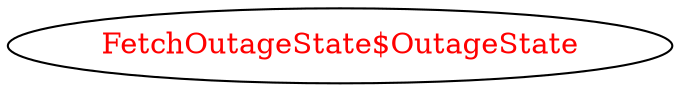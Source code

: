 digraph dependencyGraph {
 concentrate=true;
 ranksep="2.0";
 rankdir="LR"; 
 splines="ortho";
"FetchOutageState$OutageState" [fontcolor="red"];
}